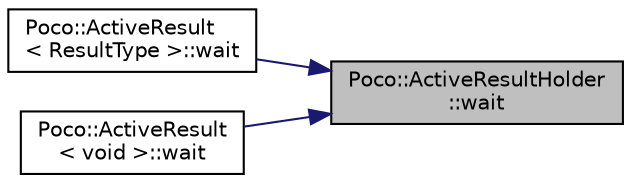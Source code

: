 digraph "Poco::ActiveResultHolder::wait"
{
 // LATEX_PDF_SIZE
  edge [fontname="Helvetica",fontsize="10",labelfontname="Helvetica",labelfontsize="10"];
  node [fontname="Helvetica",fontsize="10",shape=record];
  rankdir="RL";
  Node1 [label="Poco::ActiveResultHolder\l::wait",height=0.2,width=0.4,color="black", fillcolor="grey75", style="filled", fontcolor="black",tooltip="Pauses the caller until the result becomes available."];
  Node1 -> Node2 [dir="back",color="midnightblue",fontsize="10",style="solid"];
  Node2 [label="Poco::ActiveResult\l\< ResultType \>::wait",height=0.2,width=0.4,color="black", fillcolor="white", style="filled",URL="$classPoco_1_1ActiveResult.html#aa2be387f0a7ea3e9f91ad844101872f6",tooltip="Pauses the caller until the result becomes available."];
  Node1 -> Node3 [dir="back",color="midnightblue",fontsize="10",style="solid"];
  Node3 [label="Poco::ActiveResult\l\< void \>::wait",height=0.2,width=0.4,color="black", fillcolor="white", style="filled",URL="$classPoco_1_1ActiveResult_3_01void_01_4.html#a7f3ffa2eceb134d18a3d8c9746b8757c",tooltip="Pauses the caller until the result becomes available."];
}
